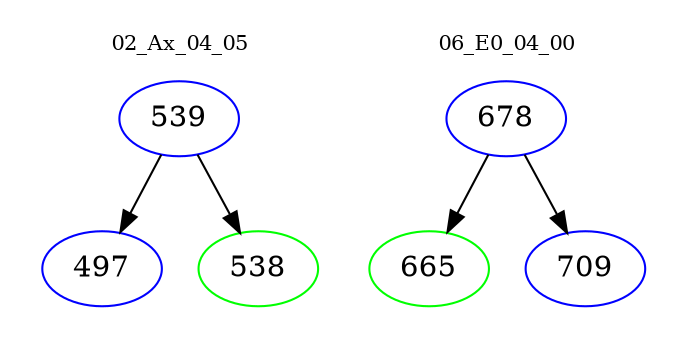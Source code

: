 digraph{
subgraph cluster_0 {
color = white
label = "02_Ax_04_05";
fontsize=10;
T0_539 [label="539", color="blue"]
T0_539 -> T0_497 [color="black"]
T0_497 [label="497", color="blue"]
T0_539 -> T0_538 [color="black"]
T0_538 [label="538", color="green"]
}
subgraph cluster_1 {
color = white
label = "06_E0_04_00";
fontsize=10;
T1_678 [label="678", color="blue"]
T1_678 -> T1_665 [color="black"]
T1_665 [label="665", color="green"]
T1_678 -> T1_709 [color="black"]
T1_709 [label="709", color="blue"]
}
}
